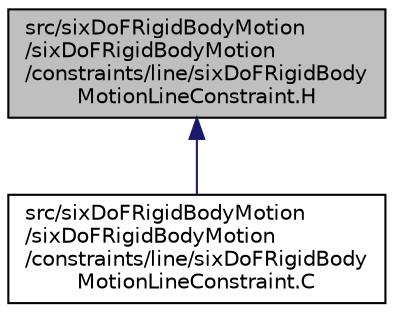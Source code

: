 digraph "src/sixDoFRigidBodyMotion/sixDoFRigidBodyMotion/constraints/line/sixDoFRigidBodyMotionLineConstraint.H"
{
  bgcolor="transparent";
  edge [fontname="Helvetica",fontsize="10",labelfontname="Helvetica",labelfontsize="10"];
  node [fontname="Helvetica",fontsize="10",shape=record];
  Node1 [label="src/sixDoFRigidBodyMotion\l/sixDoFRigidBodyMotion\l/constraints/line/sixDoFRigidBody\lMotionLineConstraint.H",height=0.2,width=0.4,color="black", fillcolor="grey75", style="filled", fontcolor="black"];
  Node1 -> Node2 [dir="back",color="midnightblue",fontsize="10",style="solid",fontname="Helvetica"];
  Node2 [label="src/sixDoFRigidBodyMotion\l/sixDoFRigidBodyMotion\l/constraints/line/sixDoFRigidBody\lMotionLineConstraint.C",height=0.2,width=0.4,color="black",URL="$a09756.html"];
}
